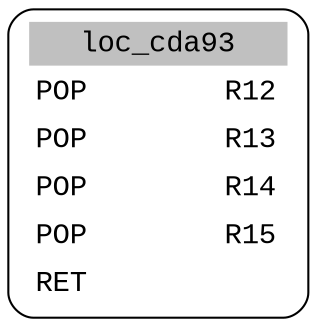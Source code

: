 digraph asm_graph {
1941 [
shape="Mrecord" fontname="Courier New"label =<<table border="0" cellborder="0" cellpadding="3"><tr><td align="center" colspan="2" bgcolor="grey">loc_cda93</td></tr><tr><td align="left">POP        R12</td></tr><tr><td align="left">POP        R13</td></tr><tr><td align="left">POP        R14</td></tr><tr><td align="left">POP        R15</td></tr><tr><td align="left">RET        </td></tr></table>> ];
}